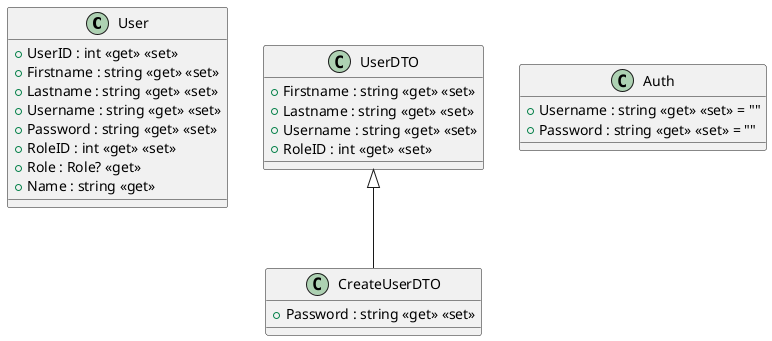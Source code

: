 @startuml
class User {
    + UserID : int <<get>> <<set>>
    + Firstname : string <<get>> <<set>>
    + Lastname : string <<get>> <<set>>
    + Username : string <<get>> <<set>>
    + Password : string <<get>> <<set>>
    + RoleID : int <<get>> <<set>>
    + Role : Role? <<get>>
    + Name : string <<get>>
}
class UserDTO {
    + Firstname : string <<get>> <<set>>
    + Lastname : string <<get>> <<set>>
    + Username : string <<get>> <<set>>
    + RoleID : int <<get>> <<set>>
}
class CreateUserDTO {
    + Password : string <<get>> <<set>>
}
class Auth {
    + Username : string <<get>> <<set>> = ""
    + Password : string <<get>> <<set>> = ""
}
UserDTO <|-- CreateUserDTO
@enduml
